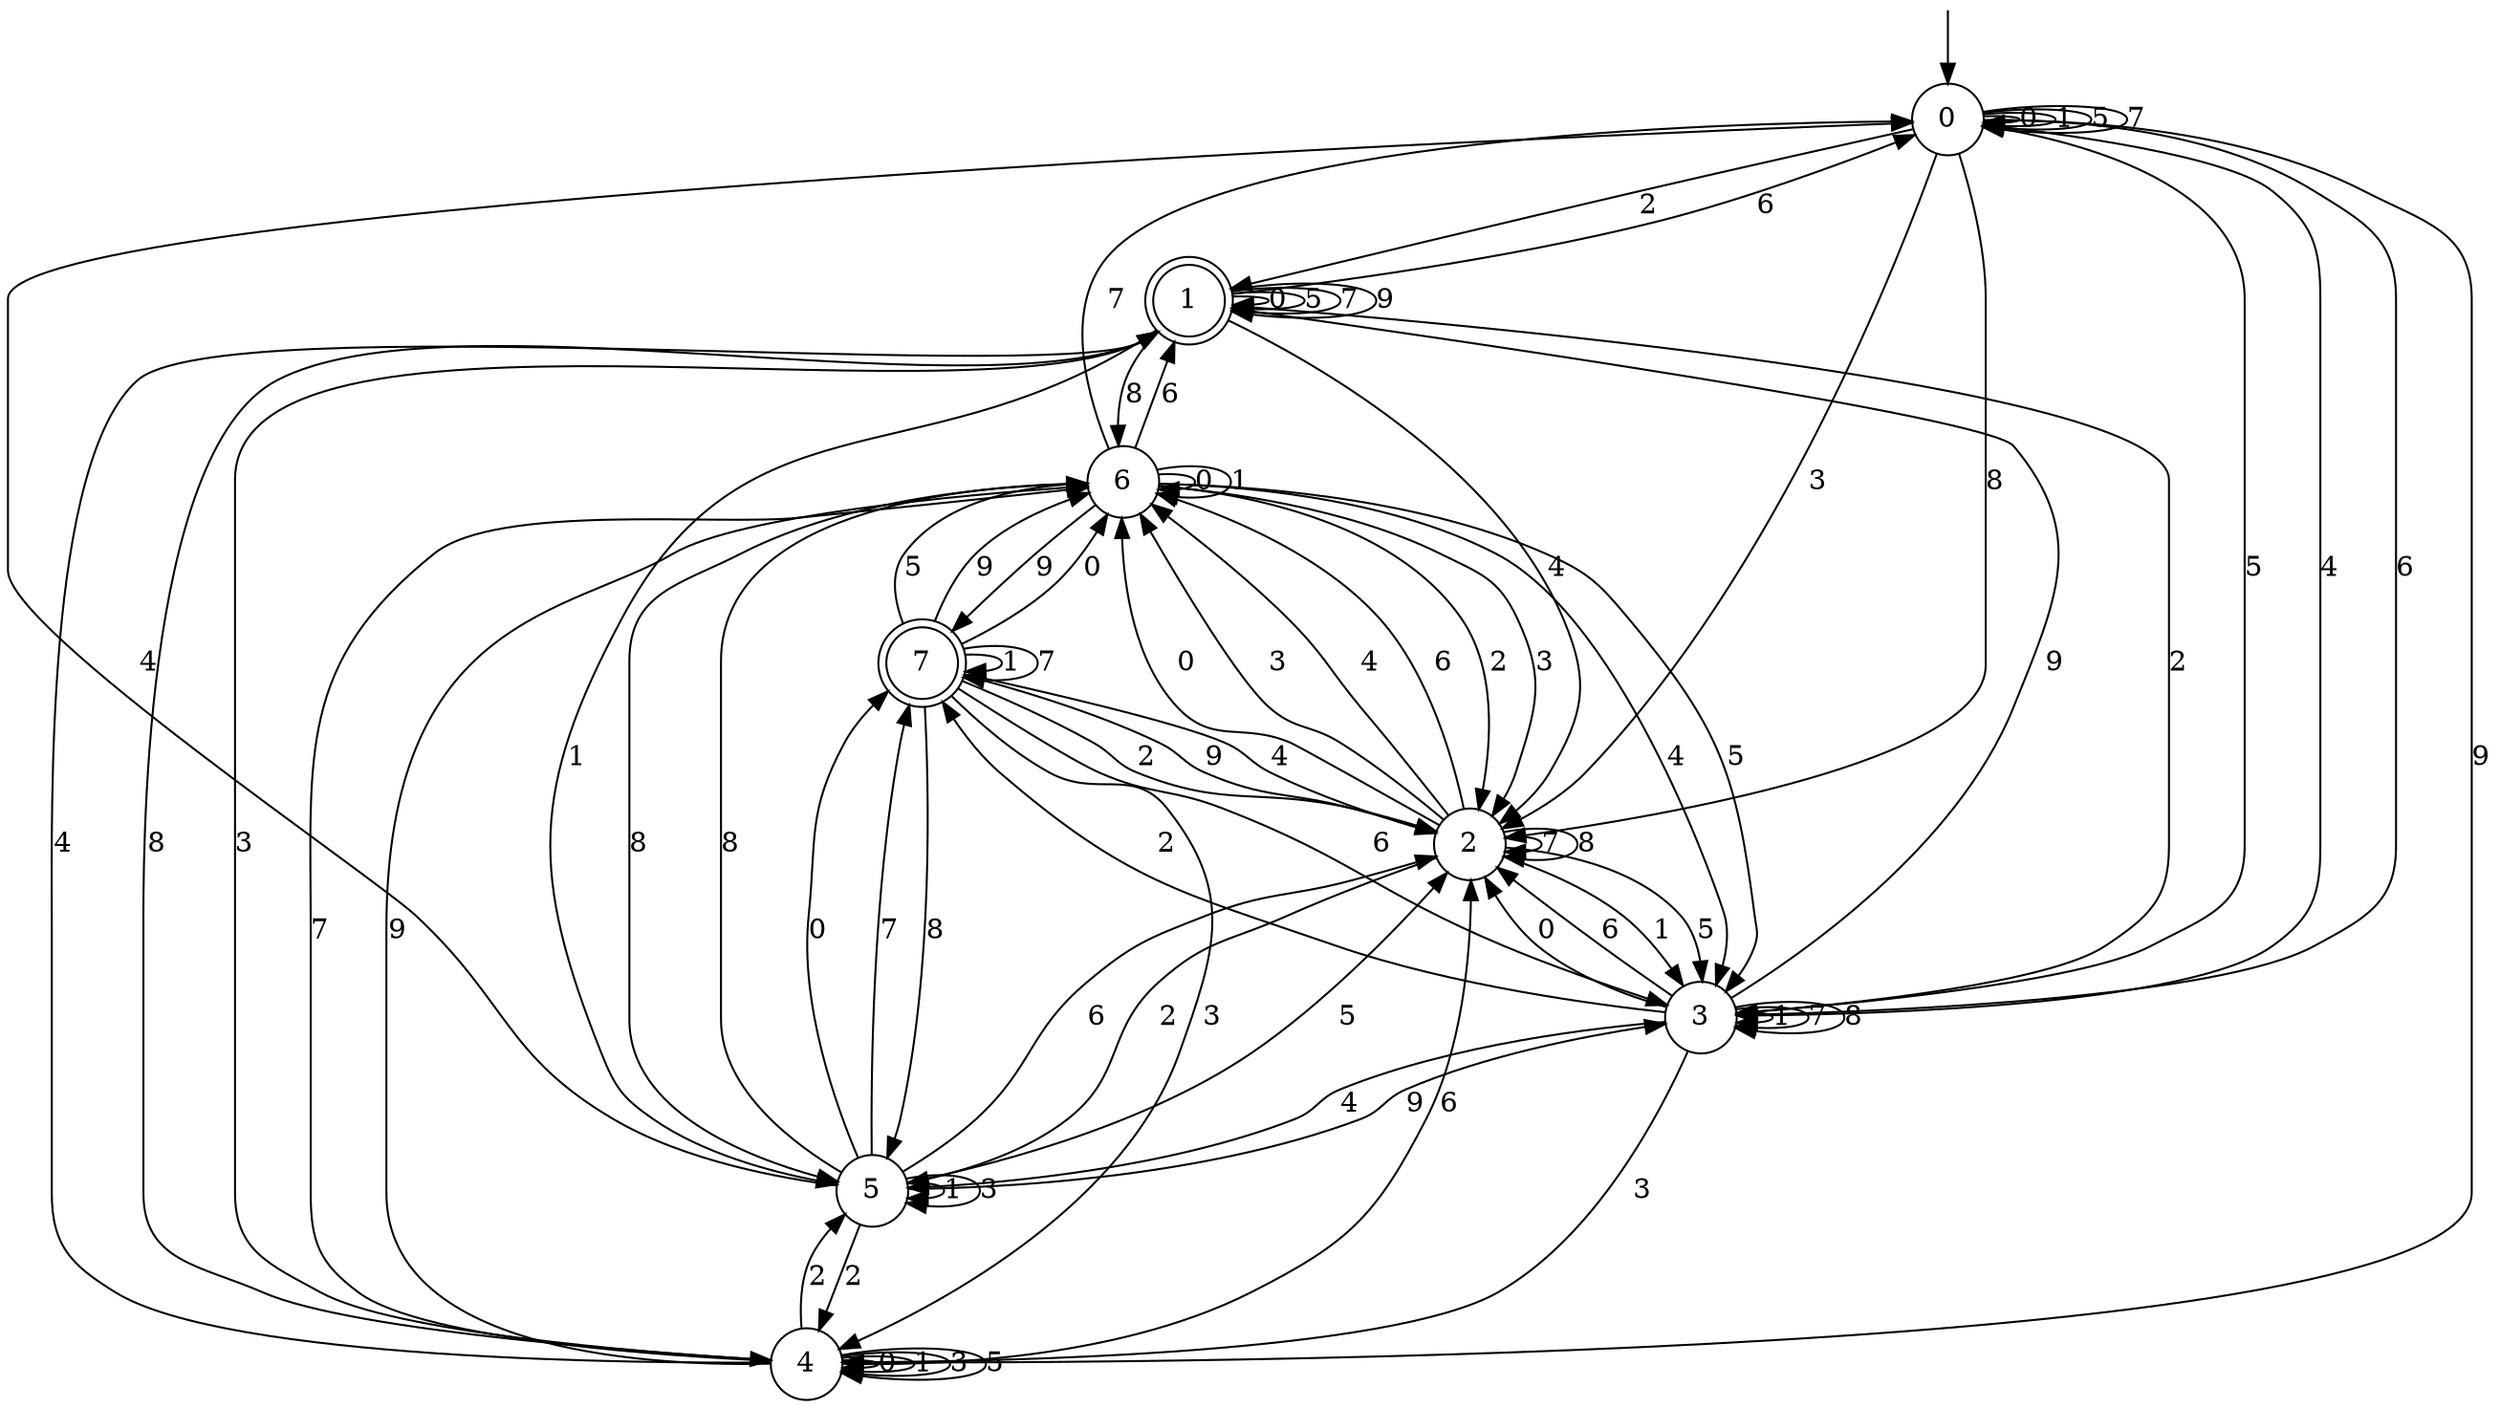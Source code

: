 digraph g {

	s0 [shape="circle" label="0"];
	s1 [shape="doublecircle" label="1"];
	s2 [shape="circle" label="2"];
	s3 [shape="circle" label="3"];
	s4 [shape="circle" label="4"];
	s5 [shape="circle" label="5"];
	s6 [shape="circle" label="6"];
	s7 [shape="doublecircle" label="7"];
	s0 -> s0 [label="0"];
	s0 -> s0 [label="1"];
	s0 -> s1 [label="2"];
	s0 -> s2 [label="3"];
	s0 -> s3 [label="4"];
	s0 -> s0 [label="5"];
	s0 -> s3 [label="6"];
	s0 -> s0 [label="7"];
	s0 -> s2 [label="8"];
	s0 -> s4 [label="9"];
	s1 -> s1 [label="0"];
	s1 -> s5 [label="1"];
	s1 -> s3 [label="2"];
	s1 -> s4 [label="3"];
	s1 -> s2 [label="4"];
	s1 -> s1 [label="5"];
	s1 -> s0 [label="6"];
	s1 -> s1 [label="7"];
	s1 -> s6 [label="8"];
	s1 -> s1 [label="9"];
	s2 -> s6 [label="0"];
	s2 -> s3 [label="1"];
	s2 -> s5 [label="2"];
	s2 -> s6 [label="3"];
	s2 -> s6 [label="4"];
	s2 -> s3 [label="5"];
	s2 -> s6 [label="6"];
	s2 -> s2 [label="7"];
	s2 -> s2 [label="8"];
	s2 -> s7 [label="9"];
	s3 -> s2 [label="0"];
	s3 -> s3 [label="1"];
	s3 -> s7 [label="2"];
	s3 -> s4 [label="3"];
	s3 -> s5 [label="4"];
	s3 -> s0 [label="5"];
	s3 -> s2 [label="6"];
	s3 -> s3 [label="7"];
	s3 -> s3 [label="8"];
	s3 -> s1 [label="9"];
	s4 -> s4 [label="0"];
	s4 -> s4 [label="1"];
	s4 -> s5 [label="2"];
	s4 -> s4 [label="3"];
	s4 -> s1 [label="4"];
	s4 -> s4 [label="5"];
	s4 -> s2 [label="6"];
	s4 -> s6 [label="7"];
	s4 -> s1 [label="8"];
	s4 -> s6 [label="9"];
	s5 -> s7 [label="0"];
	s5 -> s5 [label="1"];
	s5 -> s4 [label="2"];
	s5 -> s5 [label="3"];
	s5 -> s0 [label="4"];
	s5 -> s2 [label="5"];
	s5 -> s2 [label="6"];
	s5 -> s7 [label="7"];
	s5 -> s6 [label="8"];
	s5 -> s3 [label="9"];
	s6 -> s6 [label="0"];
	s6 -> s6 [label="1"];
	s6 -> s2 [label="2"];
	s6 -> s2 [label="3"];
	s6 -> s3 [label="4"];
	s6 -> s3 [label="5"];
	s6 -> s1 [label="6"];
	s6 -> s0 [label="7"];
	s6 -> s5 [label="8"];
	s6 -> s7 [label="9"];
	s7 -> s6 [label="0"];
	s7 -> s7 [label="1"];
	s7 -> s2 [label="2"];
	s7 -> s4 [label="3"];
	s7 -> s2 [label="4"];
	s7 -> s6 [label="5"];
	s7 -> s3 [label="6"];
	s7 -> s7 [label="7"];
	s7 -> s5 [label="8"];
	s7 -> s6 [label="9"];

__start0 [label="" shape="none" width="0" height="0"];
__start0 -> s0;

}
